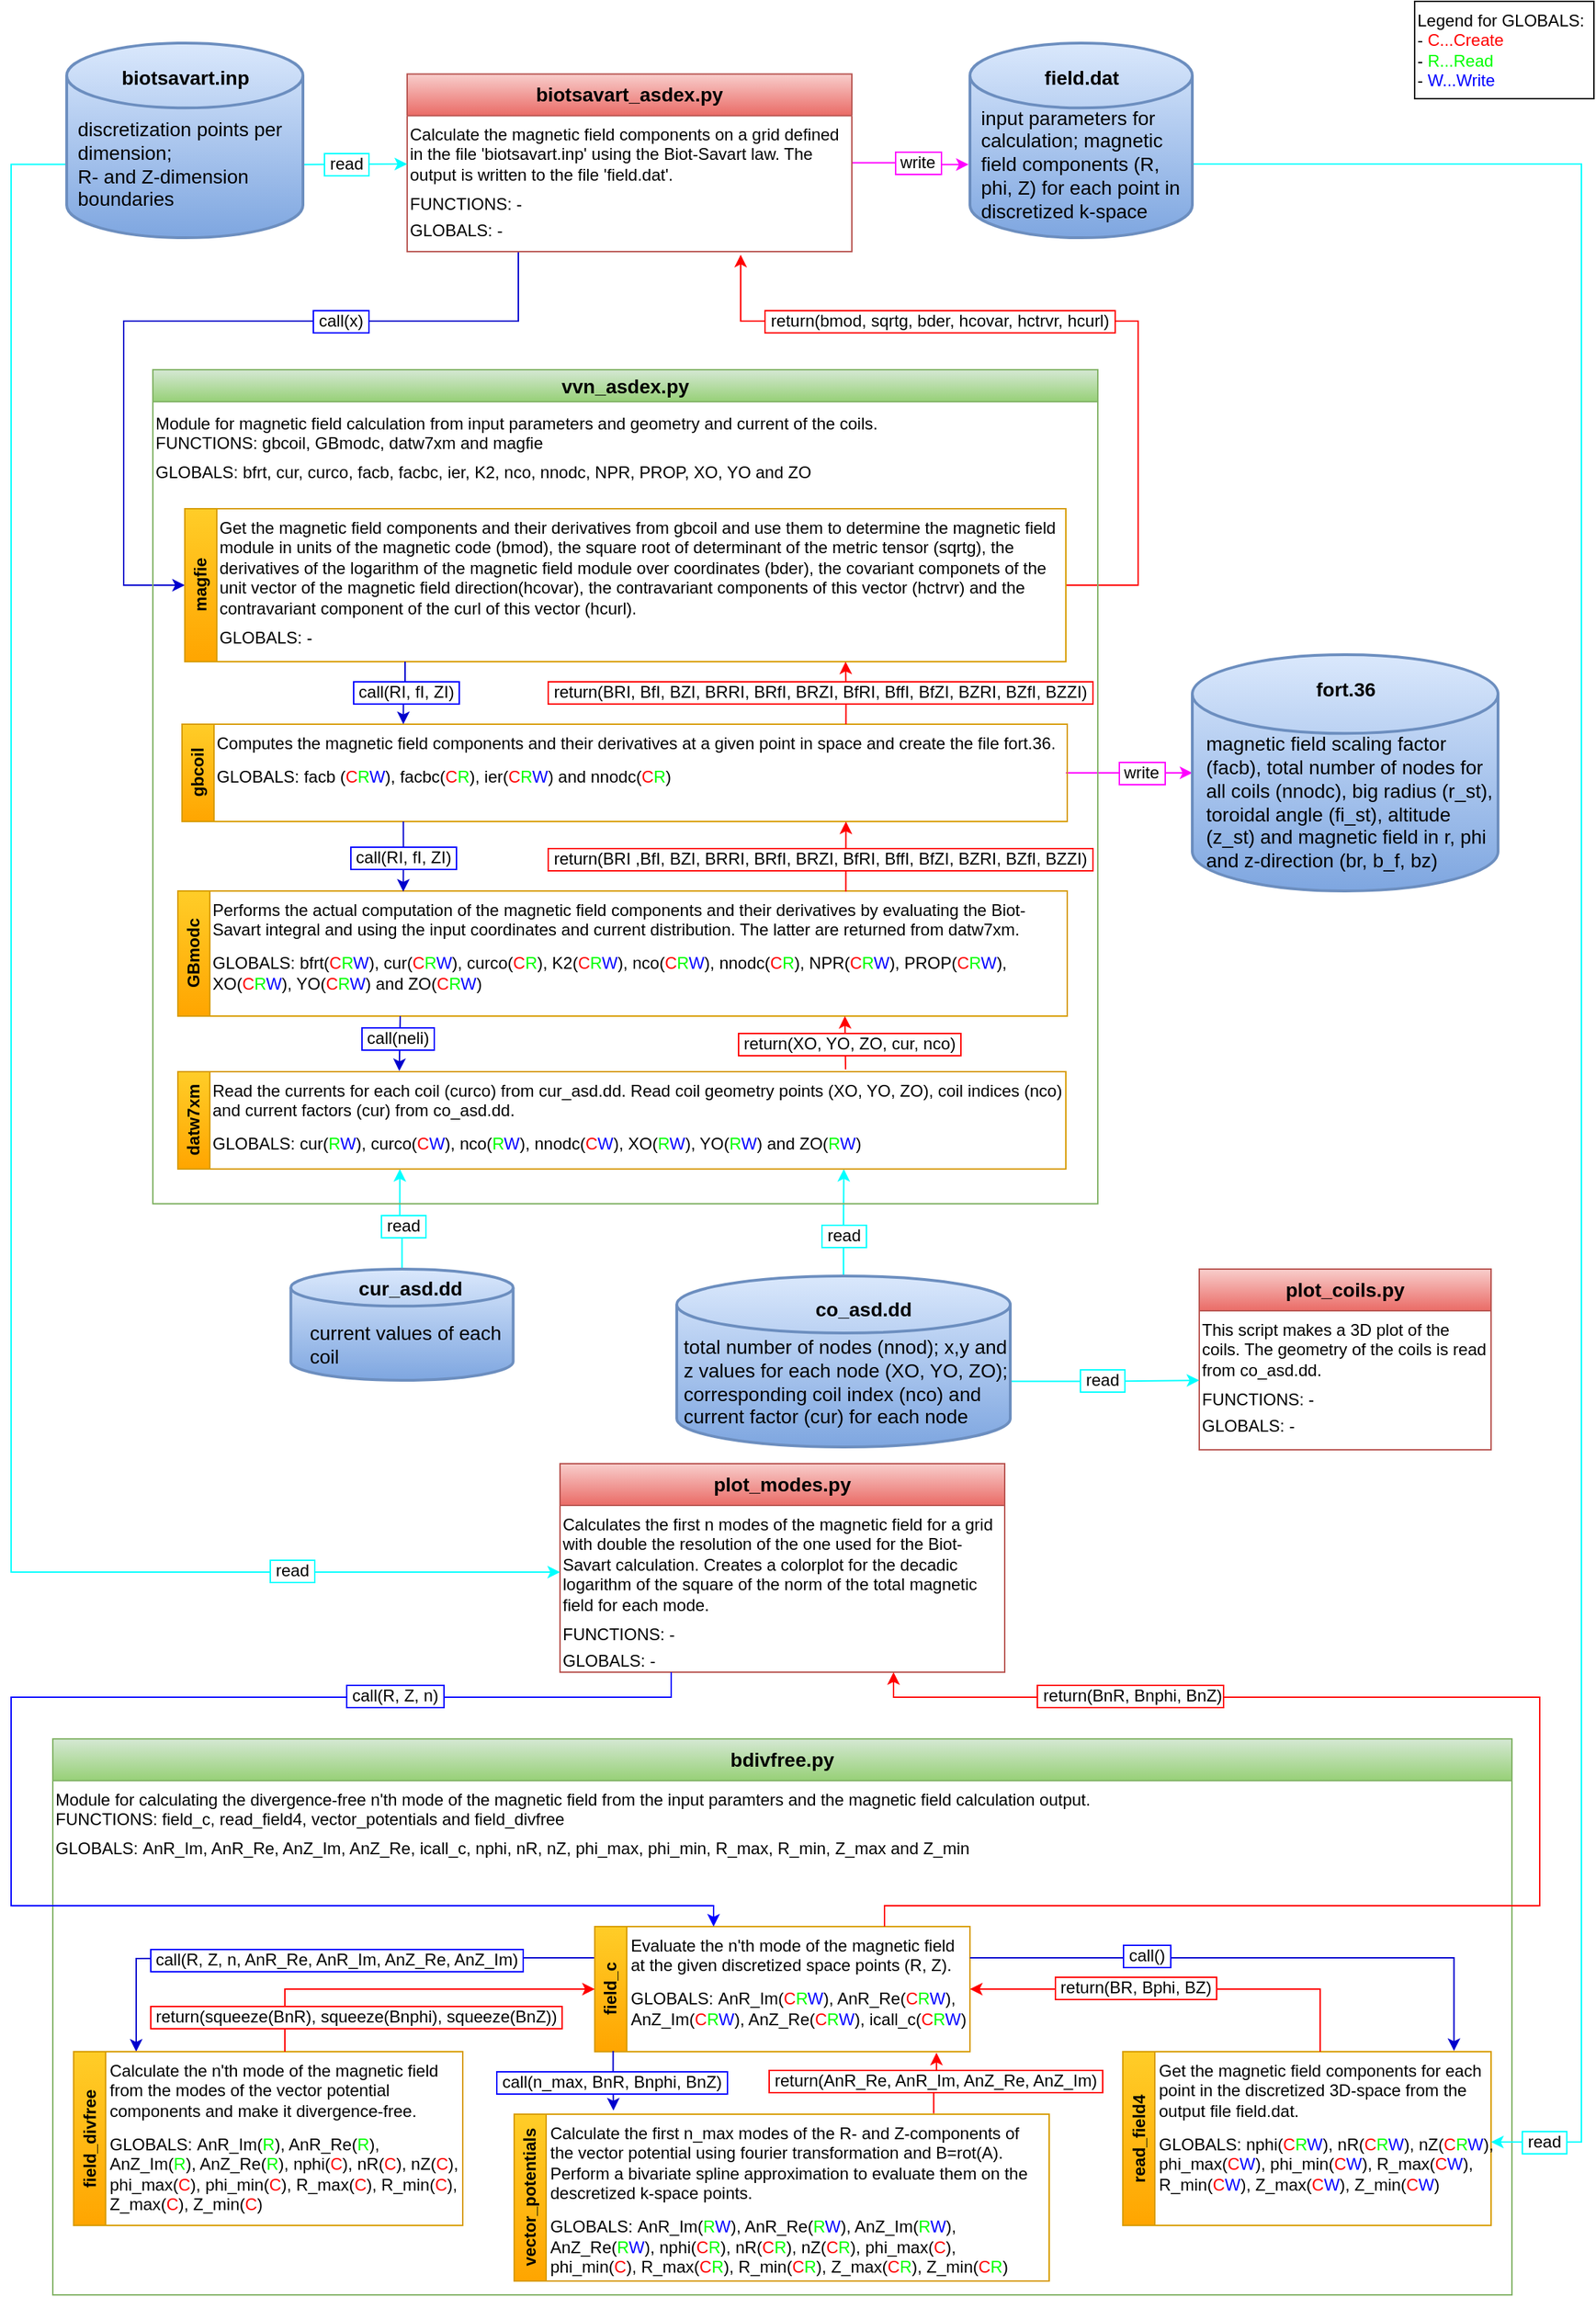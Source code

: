 <mxfile version="24.8.2">
  <diagram name="Seite-1" id="KML-y1pZwPQG-cm2UpIH">
    <mxGraphModel dx="560" dy="304" grid="1" gridSize="10" guides="1" tooltips="1" connect="1" arrows="1" fold="1" page="1" pageScale="1" pageWidth="1169" pageHeight="1654" math="0" shadow="0">
      <root>
        <mxCell id="0" />
        <mxCell id="1" parent="0" />
        <mxCell id="Q28VvBy3h67f0ebGIVPd-3" value="" style="edgeStyle=orthogonalEdgeStyle;rounded=0;orthogonalLoop=1;jettySize=auto;html=1;entryX=-0.006;entryY=0.624;entryDx=0;entryDy=0;entryPerimeter=0;strokeColor=#ff00ff;" parent="1" source="TQm6dS169vfw1QDtVwA7-24" target="TQm6dS169vfw1QDtVwA7-19" edge="1">
          <mxGeometry relative="1" as="geometry" />
        </mxCell>
        <mxCell id="Q28VvBy3h67f0ebGIVPd-5" value="&amp;nbsp;write&amp;nbsp;" style="edgeLabel;html=1;align=center;verticalAlign=middle;resizable=0;points=[];fontSize=12;labelBorderColor=#ff00ff;" parent="Q28VvBy3h67f0ebGIVPd-3" vertex="1" connectable="0">
          <mxGeometry x="-0.24" y="-2" relative="1" as="geometry">
            <mxPoint x="14" y="-2" as="offset" />
          </mxGeometry>
        </mxCell>
        <mxCell id="7N_agk7MGS3db1LfP_Yc-10" style="edgeStyle=orthogonalEdgeStyle;rounded=0;orthogonalLoop=1;jettySize=auto;html=1;exitX=0.25;exitY=1;exitDx=0;exitDy=0;entryX=0;entryY=0.5;entryDx=0;entryDy=0;fillColor=#1ba1e2;strokeColor=#0000cd;" parent="1" source="TQm6dS169vfw1QDtVwA7-24" target="7N_agk7MGS3db1LfP_Yc-7" edge="1">
          <mxGeometry relative="1" as="geometry">
            <Array as="points">
              <mxPoint x="395" y="230" />
              <mxPoint x="111" y="230" />
              <mxPoint x="111" y="420" />
            </Array>
          </mxGeometry>
        </mxCell>
        <mxCell id="7N_agk7MGS3db1LfP_Yc-12" value="&amp;nbsp;call(x)&amp;nbsp;" style="edgeLabel;html=1;align=center;verticalAlign=middle;resizable=0;points=[];fontSize=12;fontStyle=0;labelBorderColor=#0000FF;" parent="7N_agk7MGS3db1LfP_Yc-10" vertex="1" connectable="0">
          <mxGeometry x="-0.385" y="-2" relative="1" as="geometry">
            <mxPoint x="-4" y="2" as="offset" />
          </mxGeometry>
        </mxCell>
        <mxCell id="TQm6dS169vfw1QDtVwA7-24" value="&lt;font style=&quot;font-size: 14px;&quot;&gt;biotsavart_asdex.py&lt;/font&gt;" style="swimlane;whiteSpace=wrap;html=1;startSize=30;fillColor=#f8cecc;gradientColor=#ea6b66;strokeColor=#b85450;" parent="1" vertex="1">
          <mxGeometry x="315" y="52.23" width="320" height="127.77" as="geometry" />
        </mxCell>
        <mxCell id="7N_agk7MGS3db1LfP_Yc-2" value="Calculate the magnetic field components on a grid defined in the file &#39;biotsavart.inp&#39; using the Biot-Savart law. The output is written to the file &#39;field.dat&#39;.&lt;div style=&quot;line-height: 80%;&quot;&gt;&lt;br&gt;&lt;/div&gt;&lt;div style=&quot;line-height: 80%;&quot;&gt;FUNCTIONS: -&lt;br&gt;&lt;div style=&quot;line-height: 80%;&quot;&gt;&lt;br&gt;&lt;/div&gt;&lt;div&gt;GLOBALS: -&lt;/div&gt;&lt;/div&gt;" style="text;html=1;align=left;verticalAlign=top;whiteSpace=wrap;rounded=0;horizontal=1;" parent="TQm6dS169vfw1QDtVwA7-24" vertex="1">
          <mxGeometry y="30" width="320" height="100" as="geometry" />
        </mxCell>
        <mxCell id="Q28VvBy3h67f0ebGIVPd-6" value="" style="endArrow=classic;html=1;rounded=0;exitX=1.005;exitY=0.624;exitDx=0;exitDy=0;exitPerimeter=0;strokeColor=#00ffff;" parent="1" source="TQm6dS169vfw1QDtVwA7-11" edge="1">
          <mxGeometry width="50" height="50" relative="1" as="geometry">
            <mxPoint x="245" y="116.99" as="sourcePoint" />
            <mxPoint x="315" y="116.99" as="targetPoint" />
          </mxGeometry>
        </mxCell>
        <mxCell id="Q28VvBy3h67f0ebGIVPd-7" value="&amp;nbsp;read&amp;nbsp;" style="edgeLabel;html=1;align=center;verticalAlign=middle;resizable=0;points=[];fontSize=12;labelBorderColor=#00FFFF;" parent="Q28VvBy3h67f0ebGIVPd-6" vertex="1" connectable="0">
          <mxGeometry x="-0.192" y="-2" relative="1" as="geometry">
            <mxPoint y="-2" as="offset" />
          </mxGeometry>
        </mxCell>
        <mxCell id="7N_agk7MGS3db1LfP_Yc-11" style="edgeStyle=orthogonalEdgeStyle;rounded=0;orthogonalLoop=1;jettySize=auto;html=1;exitX=1;exitY=0.5;exitDx=0;exitDy=0;entryX=0.75;entryY=1;entryDx=0;entryDy=0;strokeColor=#ff0000;" parent="1" source="7N_agk7MGS3db1LfP_Yc-7" target="7N_agk7MGS3db1LfP_Yc-2" edge="1">
          <mxGeometry relative="1" as="geometry">
            <Array as="points">
              <mxPoint x="841" y="420" />
              <mxPoint x="841" y="230" />
              <mxPoint x="555" y="230" />
            </Array>
          </mxGeometry>
        </mxCell>
        <mxCell id="7N_agk7MGS3db1LfP_Yc-13" value="&amp;nbsp;return(bmod, sqrtg, bder, hcovar, hctrvr, hcurl)&amp;nbsp;" style="edgeLabel;html=1;align=center;verticalAlign=middle;resizable=0;points=[];fontSize=12;labelBorderColor=#ff0000;fontColor=#000000;" parent="7N_agk7MGS3db1LfP_Yc-11" vertex="1" connectable="0">
          <mxGeometry x="0.555" y="-3" relative="1" as="geometry">
            <mxPoint x="62" y="3" as="offset" />
          </mxGeometry>
        </mxCell>
        <mxCell id="7N_agk7MGS3db1LfP_Yc-56" style="edgeStyle=orthogonalEdgeStyle;rounded=0;orthogonalLoop=1;jettySize=auto;html=1;exitX=1;exitY=0.5;exitDx=0;exitDy=0;entryX=0;entryY=0.5;entryDx=0;entryDy=0;entryPerimeter=0;strokeColor=#FF00FF;" parent="1" source="7N_agk7MGS3db1LfP_Yc-28" target="7N_agk7MGS3db1LfP_Yc-45" edge="1">
          <mxGeometry relative="1" as="geometry">
            <mxPoint x="921" y="555" as="targetPoint" />
          </mxGeometry>
        </mxCell>
        <mxCell id="7N_agk7MGS3db1LfP_Yc-57" value="&amp;nbsp;write&amp;nbsp;" style="edgeLabel;html=1;align=center;verticalAlign=middle;resizable=0;points=[];fontSize=12;labelBorderColor=#FF00FF;" parent="7N_agk7MGS3db1LfP_Yc-56" vertex="1" connectable="0">
          <mxGeometry x="0.19" relative="1" as="geometry">
            <mxPoint as="offset" />
          </mxGeometry>
        </mxCell>
        <mxCell id="7N_agk7MGS3db1LfP_Yc-61" style="edgeStyle=orthogonalEdgeStyle;rounded=0;orthogonalLoop=1;jettySize=auto;html=1;exitX=0.5;exitY=0;exitDx=0;exitDy=0;exitPerimeter=0;entryX=0.25;entryY=1;entryDx=0;entryDy=0;strokeColor=#00ffff;" parent="1" source="7N_agk7MGS3db1LfP_Yc-53" target="7N_agk7MGS3db1LfP_Yc-32" edge="1">
          <mxGeometry relative="1" as="geometry" />
        </mxCell>
        <mxCell id="7N_agk7MGS3db1LfP_Yc-62" value="&amp;nbsp;read&amp;nbsp;" style="edgeLabel;html=1;align=center;verticalAlign=middle;resizable=0;points=[];fontSize=12;labelBorderColor=#00FFFF;" parent="7N_agk7MGS3db1LfP_Yc-61" vertex="1" connectable="0">
          <mxGeometry x="-0.388" y="-3" relative="1" as="geometry">
            <mxPoint x="-3" y="-9" as="offset" />
          </mxGeometry>
        </mxCell>
        <mxCell id="7N_agk7MGS3db1LfP_Yc-63" style="edgeStyle=orthogonalEdgeStyle;rounded=0;orthogonalLoop=1;jettySize=auto;html=1;exitX=0.5;exitY=0;exitDx=0;exitDy=0;exitPerimeter=0;entryX=0.75;entryY=1;entryDx=0;entryDy=0;strokeColor=#00FFFF;" parent="1" source="7N_agk7MGS3db1LfP_Yc-49" target="7N_agk7MGS3db1LfP_Yc-32" edge="1">
          <mxGeometry relative="1" as="geometry" />
        </mxCell>
        <mxCell id="7N_agk7MGS3db1LfP_Yc-64" value="&amp;nbsp;read&amp;nbsp;" style="edgeLabel;html=1;align=center;verticalAlign=middle;resizable=0;points=[];fontSize=12;labelBorderColor=#00FFFF;" parent="7N_agk7MGS3db1LfP_Yc-63" vertex="1" connectable="0">
          <mxGeometry x="-0.246" relative="1" as="geometry">
            <mxPoint as="offset" />
          </mxGeometry>
        </mxCell>
        <mxCell id="7N_agk7MGS3db1LfP_Yc-65" value="&lt;font style=&quot;font-size: 14px;&quot;&gt;plot_modes.py&lt;/font&gt;" style="swimlane;whiteSpace=wrap;html=1;startSize=30;fillColor=#f8cecc;gradientColor=#ea6b66;strokeColor=#b85450;" parent="1" vertex="1">
          <mxGeometry x="425" y="1052" width="320" height="150" as="geometry" />
        </mxCell>
        <mxCell id="7N_agk7MGS3db1LfP_Yc-66" value="Calculates the first n modes of the magnetic field for a grid with double the resolution of the one used for the Biot-Savart calculation. Creates a colorplot for the decadic logarithm of the square of the norm of the total magnetic field for each mode.&lt;div style=&quot;line-height: 80%;&quot;&gt;&lt;br&gt;&lt;/div&gt;&lt;div style=&quot;line-height: 80%;&quot;&gt;FUNCTIONS: -&lt;br&gt;&lt;div style=&quot;line-height: 80%;&quot;&gt;&lt;br&gt;&lt;/div&gt;&lt;div&gt;GLOBALS: -&lt;/div&gt;&lt;/div&gt;" style="text;html=1;align=left;verticalAlign=top;whiteSpace=wrap;rounded=0;horizontal=1;" parent="7N_agk7MGS3db1LfP_Yc-65" vertex="1">
          <mxGeometry y="30" width="320" height="120" as="geometry" />
        </mxCell>
        <mxCell id="7N_agk7MGS3db1LfP_Yc-67" value="&lt;font style=&quot;font-size: 14px;&quot;&gt;bdivfree.py&lt;/font&gt;" style="swimlane;whiteSpace=wrap;html=1;startSize=30;fillColor=#d5e8d4;gradientColor=#97d077;strokeColor=#82b366;" parent="1" vertex="1">
          <mxGeometry x="60" y="1250" width="1050" height="400" as="geometry" />
        </mxCell>
        <mxCell id="7N_agk7MGS3db1LfP_Yc-68" value="&lt;div&gt;Module for calculating the divergence-free n&#39;th mode of the magnetic field from the input paramters and the magnetic field calculation output.&amp;nbsp;&lt;/div&gt;&lt;div&gt;FUNCTIONS: field_c, read_field4, vector_potentials and field_divfree&lt;/div&gt;&lt;div style=&quot;line-height: 80%;&quot;&gt;&lt;br&gt;&lt;div style=&quot;line-height: 80%;&quot;&gt;GLOBALS:&amp;nbsp;&lt;span style=&quot;background-color: initial;&quot;&gt;AnR_Im, AnR_Re, AnZ_Im, AnZ_Re,&amp;nbsp;&lt;/span&gt;&lt;span style=&quot;background-color: initial;&quot;&gt;icall_c,&lt;/span&gt;&lt;span style=&quot;background-color: initial;&quot;&gt;&amp;nbsp;nphi,&lt;/span&gt;&lt;span style=&quot;background-color: initial;&quot;&gt;&amp;nbsp;&lt;/span&gt;&lt;span style=&quot;background-color: initial;&quot;&gt;nR,&lt;/span&gt;&lt;span style=&quot;background-color: initial;&quot;&gt;&amp;nbsp;nZ&lt;/span&gt;&lt;span style=&quot;background-color: initial;&quot;&gt;, phi_max, phi_min&lt;/span&gt;&lt;span style=&quot;background-color: initial;&quot;&gt;, R_max, R_min, Z_max and Z_min&lt;/span&gt;&lt;/div&gt;&lt;/div&gt;" style="text;html=1;align=left;verticalAlign=top;whiteSpace=wrap;rounded=0;horizontal=1;" parent="7N_agk7MGS3db1LfP_Yc-67" vertex="1">
          <mxGeometry y="30" width="1050" height="360" as="geometry" />
        </mxCell>
        <mxCell id="7N_agk7MGS3db1LfP_Yc-129" style="edgeStyle=orthogonalEdgeStyle;rounded=0;orthogonalLoop=1;jettySize=auto;html=1;exitX=0;exitY=0.25;exitDx=0;exitDy=0;strokeColor=#0000cd;" parent="7N_agk7MGS3db1LfP_Yc-67" source="7N_agk7MGS3db1LfP_Yc-79" edge="1">
          <mxGeometry relative="1" as="geometry">
            <mxPoint x="60" y="225" as="targetPoint" />
            <Array as="points">
              <mxPoint x="213" y="158" />
              <mxPoint x="60" y="158" />
            </Array>
          </mxGeometry>
        </mxCell>
        <mxCell id="7N_agk7MGS3db1LfP_Yc-131" value="&lt;font style=&quot;font-size: 12px;&quot;&gt;&amp;nbsp;call(R, Z, n, AnR_Re, AnR_Im, AnZ_Re, AnZ_Im)&amp;nbsp;&lt;/font&gt;" style="edgeLabel;html=1;align=center;verticalAlign=middle;resizable=0;points=[];labelBorderColor=#0000ff;" parent="7N_agk7MGS3db1LfP_Yc-129" vertex="1" connectable="0">
          <mxGeometry x="0.129" y="1" relative="1" as="geometry">
            <mxPoint x="38" as="offset" />
          </mxGeometry>
        </mxCell>
        <mxCell id="7N_agk7MGS3db1LfP_Yc-79" value="field_c" style="swimlane;horizontal=0;whiteSpace=wrap;html=1;fillColor=#ffcd28;gradientColor=#ffa500;strokeColor=#d79b00;" parent="7N_agk7MGS3db1LfP_Yc-67" vertex="1">
          <mxGeometry x="390" y="135" width="270" height="90" as="geometry">
            <mxRectangle x="23" y="140" width="40" height="70" as="alternateBounds" />
          </mxGeometry>
        </mxCell>
        <mxCell id="7N_agk7MGS3db1LfP_Yc-80" value="Evaluate the n&#39;th mode of the magnetic field at the given discretized space points (R, Z).&lt;div style=&quot;line-height: 80%;&quot;&gt;&lt;br&gt;&lt;div style=&quot;line-height: 120%;&quot;&gt;GLOBALS:&amp;nbsp;&lt;span style=&quot;background-color: initial;&quot;&gt;AnR_Im(&lt;font color=&quot;#ff0000&quot;&gt;C&lt;/font&gt;&lt;font color=&quot;#00ff00&quot;&gt;R&lt;/font&gt;&lt;font color=&quot;#0000ff&quot;&gt;W&lt;/font&gt;), AnR_Re&lt;/span&gt;&lt;span style=&quot;background-color: initial;&quot;&gt;(&lt;font color=&quot;#ff0000&quot;&gt;C&lt;/font&gt;&lt;font color=&quot;#00ff00&quot;&gt;R&lt;/font&gt;&lt;font color=&quot;#0000ff&quot;&gt;W&lt;/font&gt;)&lt;/span&gt;&lt;span style=&quot;background-color: initial;&quot;&gt;, AnZ_Im&lt;/span&gt;&lt;span style=&quot;background-color: initial;&quot;&gt;(&lt;font color=&quot;#ff0000&quot;&gt;C&lt;/font&gt;&lt;font color=&quot;#00ff00&quot;&gt;R&lt;/font&gt;&lt;font color=&quot;#0000ff&quot;&gt;W&lt;/font&gt;)&lt;/span&gt;&lt;span style=&quot;background-color: initial;&quot;&gt;, AnZ_Re&lt;/span&gt;&lt;span style=&quot;background-color: initial;&quot;&gt;(&lt;font color=&quot;#ff0000&quot;&gt;C&lt;/font&gt;&lt;font color=&quot;#00ff00&quot;&gt;R&lt;/font&gt;&lt;font color=&quot;#0000ff&quot;&gt;W&lt;/font&gt;)&lt;/span&gt;&lt;span style=&quot;background-color: initial;&quot;&gt;,&amp;nbsp;&lt;/span&gt;&lt;span style=&quot;background-color: initial;&quot;&gt;icall_c&lt;/span&gt;&lt;span style=&quot;background-color: initial;&quot;&gt;(&lt;font color=&quot;#ff0000&quot;&gt;C&lt;/font&gt;&lt;font color=&quot;#00ff00&quot;&gt;R&lt;/font&gt;&lt;font color=&quot;#0000ff&quot;&gt;W&lt;/font&gt;)&lt;/span&gt;&lt;/div&gt;&lt;/div&gt;" style="text;html=1;align=left;verticalAlign=top;whiteSpace=wrap;rounded=0;" parent="7N_agk7MGS3db1LfP_Yc-79" vertex="1">
          <mxGeometry x="24" width="246" height="90" as="geometry" />
        </mxCell>
        <mxCell id="7N_agk7MGS3db1LfP_Yc-93" value="vector_potentials" style="swimlane;horizontal=0;whiteSpace=wrap;html=1;container=0;fillColor=#ffcd28;strokeColor=#d79b00;gradientColor=#ffa500;" parent="7N_agk7MGS3db1LfP_Yc-67" vertex="1">
          <mxGeometry x="332" y="270" width="385" height="120" as="geometry">
            <mxRectangle x="23" y="140" width="40" height="70" as="alternateBounds" />
          </mxGeometry>
        </mxCell>
        <mxCell id="7N_agk7MGS3db1LfP_Yc-97" value="read_field4" style="swimlane;horizontal=0;whiteSpace=wrap;html=1;container=0;fillColor=#ffcd28;strokeColor=#d79b00;gradientColor=#ffa500;" parent="7N_agk7MGS3db1LfP_Yc-67" vertex="1">
          <mxGeometry x="770" y="225" width="265" height="125" as="geometry">
            <mxRectangle x="23" y="140" width="40" height="70" as="alternateBounds" />
          </mxGeometry>
        </mxCell>
        <mxCell id="7N_agk7MGS3db1LfP_Yc-107" value="field_divfree" style="swimlane;horizontal=0;whiteSpace=wrap;html=1;container=0;fillColor=#ffcd28;strokeColor=#d79b00;gradientColor=#ffa500;" parent="7N_agk7MGS3db1LfP_Yc-67" vertex="1">
          <mxGeometry x="15" y="225" width="280" height="125" as="geometry">
            <mxRectangle x="23" y="140" width="40" height="70" as="alternateBounds" />
          </mxGeometry>
        </mxCell>
        <mxCell id="7N_agk7MGS3db1LfP_Yc-130" style="edgeStyle=orthogonalEdgeStyle;rounded=0;orthogonalLoop=1;jettySize=auto;html=1;exitX=0.5;exitY=0;exitDx=0;exitDy=0;entryX=0;entryY=0.5;entryDx=0;entryDy=0;strokeColor=#ff0000;" parent="7N_agk7MGS3db1LfP_Yc-67" source="7N_agk7MGS3db1LfP_Yc-108" target="7N_agk7MGS3db1LfP_Yc-79" edge="1">
          <mxGeometry relative="1" as="geometry" />
        </mxCell>
        <mxCell id="7N_agk7MGS3db1LfP_Yc-132" value="&lt;font style=&quot;font-size: 12px;&quot;&gt;&amp;nbsp;return(squeeze(BnR), squeeze(Bnphi), squeeze(BnZ))&amp;nbsp;&lt;/font&gt;" style="edgeLabel;html=1;align=center;verticalAlign=middle;resizable=0;points=[];labelBorderColor=#ff0000;" parent="7N_agk7MGS3db1LfP_Yc-130" vertex="1" connectable="0">
          <mxGeometry x="0.061" y="3" relative="1" as="geometry">
            <mxPoint x="-46" y="23" as="offset" />
          </mxGeometry>
        </mxCell>
        <mxCell id="7N_agk7MGS3db1LfP_Yc-135" style="edgeStyle=orthogonalEdgeStyle;rounded=0;orthogonalLoop=1;jettySize=auto;html=1;exitX=0.785;exitY=-0.006;exitDx=0;exitDy=0;entryX=0.902;entryY=1.008;entryDx=0;entryDy=0;entryPerimeter=0;exitPerimeter=0;strokeColor=#ff0000;" parent="7N_agk7MGS3db1LfP_Yc-67" source="7N_agk7MGS3db1LfP_Yc-94" target="7N_agk7MGS3db1LfP_Yc-80" edge="1">
          <mxGeometry relative="1" as="geometry" />
        </mxCell>
        <mxCell id="7N_agk7MGS3db1LfP_Yc-136" value="&lt;font style=&quot;font-size: 12px;&quot;&gt;&amp;nbsp;return(AnR_Re, AnR_Im, AnZ_Re, AnZ_Im)&amp;nbsp;&lt;/font&gt;" style="edgeLabel;html=1;align=center;verticalAlign=middle;resizable=0;points=[];labelBorderColor=#ff0000;" parent="7N_agk7MGS3db1LfP_Yc-135" vertex="1" connectable="0">
          <mxGeometry x="-0.179" y="-1" relative="1" as="geometry">
            <mxPoint y="-5" as="offset" />
          </mxGeometry>
        </mxCell>
        <mxCell id="7N_agk7MGS3db1LfP_Yc-139" style="edgeStyle=orthogonalEdgeStyle;rounded=0;orthogonalLoop=1;jettySize=auto;html=1;exitX=0.049;exitY=0.995;exitDx=0;exitDy=0;entryX=0.134;entryY=-0.024;entryDx=0;entryDy=0;entryPerimeter=0;exitPerimeter=0;strokeColor=#0000cd;" parent="7N_agk7MGS3db1LfP_Yc-67" source="7N_agk7MGS3db1LfP_Yc-79" target="7N_agk7MGS3db1LfP_Yc-94" edge="1">
          <mxGeometry relative="1" as="geometry" />
        </mxCell>
        <mxCell id="7N_agk7MGS3db1LfP_Yc-140" value="&lt;span style=&quot;font-size: 12px;&quot;&gt;&amp;nbsp;call(n_max, BnR, Bnphi, BnZ)&amp;nbsp;&lt;/span&gt;" style="edgeLabel;html=1;align=center;verticalAlign=middle;resizable=0;points=[];labelBorderColor=#0000ff;" parent="7N_agk7MGS3db1LfP_Yc-139" vertex="1" connectable="0">
          <mxGeometry x="-0.03" y="-1" relative="1" as="geometry">
            <mxPoint y="1" as="offset" />
          </mxGeometry>
        </mxCell>
        <mxCell id="7N_agk7MGS3db1LfP_Yc-141" style="edgeStyle=orthogonalEdgeStyle;rounded=0;orthogonalLoop=1;jettySize=auto;html=1;exitX=1;exitY=0.25;exitDx=0;exitDy=0;entryX=0.908;entryY=-0.005;entryDx=0;entryDy=0;entryPerimeter=0;strokeColor=#0000cd;" parent="7N_agk7MGS3db1LfP_Yc-67" source="7N_agk7MGS3db1LfP_Yc-80" target="7N_agk7MGS3db1LfP_Yc-98" edge="1">
          <mxGeometry relative="1" as="geometry" />
        </mxCell>
        <mxCell id="7N_agk7MGS3db1LfP_Yc-144" value="&lt;font style=&quot;font-size: 12px;&quot;&gt;&amp;nbsp;call()&amp;nbsp;&lt;/font&gt;" style="edgeLabel;html=1;align=center;verticalAlign=middle;resizable=0;points=[];fontSize=12;labelBorderColor=#0000ff;" parent="7N_agk7MGS3db1LfP_Yc-141" vertex="1" connectable="0">
          <mxGeometry x="-0.389" y="2" relative="1" as="geometry">
            <mxPoint as="offset" />
          </mxGeometry>
        </mxCell>
        <mxCell id="7N_agk7MGS3db1LfP_Yc-142" style="edgeStyle=orthogonalEdgeStyle;rounded=0;orthogonalLoop=1;jettySize=auto;html=1;exitX=0.5;exitY=0;exitDx=0;exitDy=0;entryX=1;entryY=0.5;entryDx=0;entryDy=0;strokeColor=#ff0000;" parent="7N_agk7MGS3db1LfP_Yc-67" source="7N_agk7MGS3db1LfP_Yc-98" target="7N_agk7MGS3db1LfP_Yc-80" edge="1">
          <mxGeometry relative="1" as="geometry" />
        </mxCell>
        <mxCell id="7N_agk7MGS3db1LfP_Yc-145" value="&lt;font style=&quot;font-size: 12px;&quot;&gt;&amp;nbsp;return(BR, Bphi, BZ)&amp;nbsp;&lt;/font&gt;" style="edgeLabel;html=1;align=center;verticalAlign=middle;resizable=0;points=[];labelBorderColor=#ff0000;" parent="7N_agk7MGS3db1LfP_Yc-142" vertex="1" connectable="0">
          <mxGeometry x="0.202" y="-1" relative="1" as="geometry">
            <mxPoint as="offset" />
          </mxGeometry>
        </mxCell>
        <mxCell id="7N_agk7MGS3db1LfP_Yc-108" value="Calculate the n&#39;th mode of the magnetic field from the modes of the vector potential components and make it divergence-free.&lt;div style=&quot;line-height: 80%;&quot;&gt;&lt;br&gt;&lt;div style=&quot;line-height: 120%;&quot;&gt;GLOBALS:&amp;nbsp;&lt;span style=&quot;background-color: initial;&quot;&gt;AnR_Im(&lt;font color=&quot;#00ff00&quot;&gt;R&lt;/font&gt;), AnR_Re&lt;/span&gt;&lt;span style=&quot;background-color: initial;&quot;&gt;(&lt;/span&gt;&lt;span style=&quot;color: rgb(0, 255, 0);&quot;&gt;R&lt;/span&gt;&lt;span style=&quot;background-color: initial;&quot;&gt;)&lt;/span&gt;&lt;span style=&quot;background-color: initial;&quot;&gt;, AnZ_Im&lt;/span&gt;&lt;span style=&quot;background-color: initial;&quot;&gt;(&lt;/span&gt;&lt;span style=&quot;color: rgb(0, 255, 0);&quot;&gt;R&lt;/span&gt;&lt;span style=&quot;background-color: initial;&quot;&gt;)&lt;/span&gt;&lt;span style=&quot;background-color: initial;&quot;&gt;, AnZ_Re&lt;/span&gt;&lt;span style=&quot;background-color: initial;&quot;&gt;(&lt;/span&gt;&lt;span style=&quot;color: rgb(0, 255, 0);&quot;&gt;R&lt;/span&gt;&lt;span style=&quot;background-color: initial;&quot;&gt;)&lt;/span&gt;&lt;span style=&quot;background-color: initial;&quot;&gt;,&amp;nbsp;&lt;/span&gt;&lt;span style=&quot;background-color: initial;&quot;&gt;nphi(&lt;font color=&quot;#ff0000&quot;&gt;C&lt;/font&gt;),&lt;/span&gt;&lt;span style=&quot;background-color: initial;&quot;&gt;&amp;nbsp;&lt;/span&gt;&lt;span style=&quot;background-color: initial;&quot;&gt;nR&lt;/span&gt;&lt;span style=&quot;background-color: initial;&quot;&gt;(&lt;font color=&quot;#ff0000&quot;&gt;C&lt;/font&gt;)&lt;/span&gt;&lt;span style=&quot;background-color: initial;&quot;&gt;,&lt;/span&gt;&lt;span style=&quot;background-color: initial;&quot;&gt;&amp;nbsp;nZ&lt;/span&gt;&lt;span style=&quot;background-color: initial;&quot;&gt;(&lt;font color=&quot;#ff0000&quot;&gt;C&lt;/font&gt;)&lt;/span&gt;&lt;span style=&quot;background-color: initial;&quot;&gt;, phi_max&lt;/span&gt;&lt;span style=&quot;background-color: initial;&quot;&gt;(&lt;font color=&quot;#ff0000&quot;&gt;C&lt;/font&gt;)&lt;/span&gt;&lt;span style=&quot;background-color: initial;&quot;&gt;, phi_min&lt;/span&gt;&lt;span style=&quot;background-color: initial;&quot;&gt;(&lt;font color=&quot;#ff0000&quot;&gt;C&lt;/font&gt;)&lt;/span&gt;&lt;span style=&quot;background-color: initial;&quot;&gt;, R_max&lt;/span&gt;&lt;span style=&quot;background-color: initial;&quot;&gt;(&lt;font color=&quot;#ff0000&quot;&gt;C&lt;/font&gt;)&lt;/span&gt;&lt;span style=&quot;background-color: initial;&quot;&gt;, R_min&lt;/span&gt;&lt;span style=&quot;background-color: initial;&quot;&gt;(&lt;font color=&quot;#ff0000&quot;&gt;C&lt;/font&gt;)&lt;/span&gt;&lt;span style=&quot;background-color: initial;&quot;&gt;, Z_max&lt;/span&gt;&lt;span style=&quot;background-color: initial;&quot;&gt;(&lt;font color=&quot;#ff0000&quot;&gt;C&lt;/font&gt;)&lt;/span&gt;&lt;span style=&quot;background-color: initial;&quot;&gt;, Z_min&lt;/span&gt;&lt;span style=&quot;background-color: initial;&quot;&gt;(&lt;font color=&quot;#ff0000&quot;&gt;C&lt;/font&gt;)&lt;/span&gt;&lt;/div&gt;&lt;/div&gt;" style="text;html=1;align=left;verticalAlign=top;whiteSpace=wrap;rounded=0;" parent="7N_agk7MGS3db1LfP_Yc-67" vertex="1">
          <mxGeometry x="39" y="225" width="256" height="110" as="geometry" />
        </mxCell>
        <mxCell id="7N_agk7MGS3db1LfP_Yc-94" value="Calculate the first n_max modes of the R- and Z-components of the vector potential&lt;span style=&quot;background-color: initial;&quot;&gt;&amp;nbsp;using fourier transformation and B=rot(A). Perform&amp;nbsp;&lt;/span&gt;&lt;span style=&quot;background-color: initial;&quot;&gt;a bivariate spline approximation to evaluate them on the descretized k-space points.&lt;/span&gt;&lt;div&gt;&lt;div&gt;&lt;div style=&quot;line-height: 80%;&quot;&gt;&lt;br&gt;&lt;div style=&quot;line-height: 120%;&quot;&gt;GLOBALS:&amp;nbsp;&lt;span style=&quot;background-color: initial;&quot;&gt;AnR_Im(&lt;font color=&quot;#00ff00&quot;&gt;R&lt;/font&gt;&lt;font color=&quot;#0000ff&quot;&gt;W&lt;/font&gt;), AnR_Re&lt;/span&gt;&lt;span style=&quot;background-color: initial;&quot;&gt;(&lt;/span&gt;&lt;font color=&quot;#00ff00&quot;&gt;R&lt;/font&gt;&lt;font color=&quot;#0000ff&quot;&gt;W&lt;/font&gt;&lt;span style=&quot;background-color: initial;&quot;&gt;)&lt;/span&gt;&lt;span style=&quot;background-color: initial;&quot;&gt;, AnZ_Im&lt;/span&gt;&lt;span style=&quot;background-color: initial;&quot;&gt;(&lt;/span&gt;&lt;font color=&quot;#00ff00&quot;&gt;R&lt;/font&gt;&lt;font color=&quot;#0000ff&quot;&gt;W&lt;/font&gt;&lt;span style=&quot;background-color: initial;&quot;&gt;)&lt;/span&gt;&lt;span style=&quot;background-color: initial;&quot;&gt;, AnZ_Re&lt;/span&gt;&lt;span style=&quot;background-color: initial;&quot;&gt;(&lt;/span&gt;&lt;font color=&quot;#00ff00&quot;&gt;R&lt;/font&gt;&lt;font color=&quot;#0000ff&quot;&gt;W&lt;/font&gt;&lt;span style=&quot;background-color: initial;&quot;&gt;)&lt;/span&gt;&lt;span style=&quot;background-color: initial;&quot;&gt;,&amp;nbsp;&lt;/span&gt;&lt;span style=&quot;background-color: initial;&quot;&gt;nphi(&lt;font color=&quot;#ff0000&quot;&gt;C&lt;/font&gt;&lt;/span&gt;&lt;font color=&quot;#00ff00&quot;&gt;R&lt;/font&gt;&lt;span style=&quot;background-color: initial;&quot;&gt;),&lt;/span&gt;&lt;span style=&quot;background-color: initial;&quot;&gt;&amp;nbsp;&lt;/span&gt;&lt;span style=&quot;background-color: initial;&quot;&gt;nR&lt;/span&gt;&lt;span style=&quot;background-color: initial;&quot;&gt;(&lt;font color=&quot;#ff0000&quot;&gt;C&lt;/font&gt;&lt;/span&gt;&lt;font color=&quot;#00ff00&quot;&gt;R&lt;/font&gt;&lt;span style=&quot;background-color: initial;&quot;&gt;)&lt;/span&gt;&lt;span style=&quot;background-color: initial;&quot;&gt;,&lt;/span&gt;&lt;span style=&quot;background-color: initial;&quot;&gt;&amp;nbsp;nZ&lt;/span&gt;&lt;span style=&quot;background-color: initial;&quot;&gt;(&lt;/span&gt;&lt;span style=&quot;color: rgb(255, 0, 0);&quot;&gt;C&lt;/span&gt;&lt;font color=&quot;#00ff00&quot;&gt;R&lt;/font&gt;&lt;span style=&quot;background-color: initial;&quot;&gt;)&lt;/span&gt;&lt;span style=&quot;background-color: initial;&quot;&gt;, phi_max&lt;/span&gt;&lt;span style=&quot;background-color: initial;&quot;&gt;(&lt;font color=&quot;#ff0000&quot;&gt;C&lt;/font&gt;)&lt;/span&gt;&lt;span style=&quot;background-color: initial;&quot;&gt;, phi_min&lt;/span&gt;&lt;span style=&quot;background-color: initial;&quot;&gt;(&lt;font color=&quot;#ff0000&quot;&gt;C&lt;/font&gt;)&lt;/span&gt;&lt;span style=&quot;background-color: initial;&quot;&gt;, R_max&lt;/span&gt;&lt;span style=&quot;background-color: initial;&quot;&gt;(&lt;font color=&quot;#ff0000&quot;&gt;C&lt;/font&gt;&lt;font color=&quot;#00ff00&quot;&gt;R&lt;/font&gt;)&lt;/span&gt;&lt;span style=&quot;background-color: initial;&quot;&gt;, R_min&lt;/span&gt;&lt;span style=&quot;background-color: initial;&quot;&gt;(&lt;/span&gt;&lt;font color=&quot;#ff0000&quot;&gt;C&lt;/font&gt;&lt;font color=&quot;#00ff00&quot;&gt;R&lt;/font&gt;&lt;span style=&quot;background-color: initial;&quot;&gt;)&lt;/span&gt;&lt;span style=&quot;background-color: initial;&quot;&gt;, Z_max&lt;/span&gt;&lt;span style=&quot;background-color: initial;&quot;&gt;(&lt;/span&gt;&lt;font color=&quot;#ff0000&quot;&gt;C&lt;/font&gt;&lt;font color=&quot;#00ff00&quot;&gt;R&lt;/font&gt;&lt;span style=&quot;background-color: initial;&quot;&gt;)&lt;/span&gt;&lt;span style=&quot;background-color: initial;&quot;&gt;, Z_min&lt;/span&gt;&lt;span style=&quot;background-color: initial;&quot;&gt;(&lt;/span&gt;&lt;font color=&quot;#ff0000&quot;&gt;C&lt;/font&gt;&lt;font color=&quot;#00ff00&quot;&gt;R&lt;/font&gt;&lt;span style=&quot;background-color: initial;&quot;&gt;)&lt;/span&gt;&lt;/div&gt;&lt;/div&gt;&lt;/div&gt;&lt;/div&gt;" style="text;html=1;align=left;verticalAlign=top;whiteSpace=wrap;rounded=0;" parent="7N_agk7MGS3db1LfP_Yc-67" vertex="1">
          <mxGeometry x="356" y="270" width="354" height="110" as="geometry" />
        </mxCell>
        <mxCell id="7N_agk7MGS3db1LfP_Yc-98" value="Get the magnetic field components for each point in the discretized 3D-space from the output file field.dat.&lt;div style=&quot;line-height: 80%;&quot;&gt;&lt;br&gt;&lt;div style=&quot;line-height: 120%;&quot;&gt;GLOBALS:&amp;nbsp;&lt;span style=&quot;background-color: initial;&quot;&gt;nphi(&lt;/span&gt;&lt;font color=&quot;#ff0000&quot;&gt;C&lt;/font&gt;&lt;font color=&quot;#00ff00&quot;&gt;R&lt;/font&gt;&lt;span style=&quot;background-color: initial;&quot;&gt;&lt;font color=&quot;#0000ff&quot;&gt;W&lt;/font&gt;),&lt;/span&gt;&lt;span style=&quot;background-color: initial;&quot;&gt;&amp;nbsp;&lt;/span&gt;&lt;span style=&quot;background-color: initial;&quot;&gt;nR&lt;/span&gt;&lt;span style=&quot;background-color: initial;&quot;&gt;(&lt;/span&gt;&lt;font color=&quot;#ff0000&quot;&gt;C&lt;/font&gt;&lt;font color=&quot;#00ff00&quot;&gt;R&lt;/font&gt;&lt;span style=&quot;color: rgb(0, 0, 255);&quot;&gt;W&lt;/span&gt;&lt;span style=&quot;background-color: initial;&quot;&gt;)&lt;/span&gt;&lt;span style=&quot;background-color: initial;&quot;&gt;,&lt;/span&gt;&lt;span style=&quot;background-color: initial;&quot;&gt;&amp;nbsp;nZ&lt;/span&gt;&lt;span style=&quot;background-color: initial;&quot;&gt;(&lt;/span&gt;&lt;font color=&quot;#ff0000&quot;&gt;C&lt;/font&gt;&lt;font color=&quot;#00ff00&quot;&gt;R&lt;/font&gt;&lt;span style=&quot;color: rgb(0, 0, 255);&quot;&gt;W&lt;/span&gt;&lt;span style=&quot;background-color: initial;&quot;&gt;)&lt;/span&gt;&lt;span style=&quot;background-color: initial;&quot;&gt;, phi_max&lt;/span&gt;&lt;span style=&quot;background-color: initial;&quot;&gt;(&lt;font color=&quot;#ff0000&quot;&gt;C&lt;/font&gt;&lt;/span&gt;&lt;span style=&quot;color: rgb(0, 0, 255);&quot;&gt;W&lt;/span&gt;&lt;span style=&quot;background-color: initial;&quot;&gt;)&lt;/span&gt;&lt;span style=&quot;background-color: initial;&quot;&gt;, phi_min&lt;/span&gt;&lt;span style=&quot;background-color: initial;&quot;&gt;(&lt;font color=&quot;#ff0000&quot;&gt;C&lt;/font&gt;&lt;/span&gt;&lt;span style=&quot;color: rgb(0, 0, 255);&quot;&gt;W&lt;/span&gt;&lt;span style=&quot;background-color: initial;&quot;&gt;)&lt;/span&gt;&lt;span style=&quot;background-color: initial;&quot;&gt;, R_max&lt;/span&gt;&lt;span style=&quot;background-color: initial;&quot;&gt;(&lt;font color=&quot;#ff0000&quot;&gt;C&lt;/font&gt;&lt;/span&gt;&lt;span style=&quot;color: rgb(0, 0, 255);&quot;&gt;W&lt;/span&gt;&lt;span style=&quot;background-color: initial;&quot;&gt;)&lt;/span&gt;&lt;span style=&quot;background-color: initial;&quot;&gt;, R_min&lt;/span&gt;&lt;span style=&quot;background-color: initial;&quot;&gt;(&lt;font color=&quot;#ff0000&quot;&gt;C&lt;/font&gt;&lt;/span&gt;&lt;span style=&quot;color: rgb(0, 0, 255);&quot;&gt;W&lt;/span&gt;&lt;span style=&quot;background-color: initial;&quot;&gt;)&lt;/span&gt;&lt;span style=&quot;background-color: initial;&quot;&gt;, Z_max&lt;/span&gt;&lt;span style=&quot;background-color: initial;&quot;&gt;(&lt;font color=&quot;#ff0000&quot;&gt;C&lt;/font&gt;&lt;/span&gt;&lt;span style=&quot;color: rgb(0, 0, 255);&quot;&gt;W&lt;/span&gt;&lt;span style=&quot;background-color: initial;&quot;&gt;)&lt;/span&gt;&lt;span style=&quot;background-color: initial;&quot;&gt;, Z_min&lt;/span&gt;&lt;span style=&quot;background-color: initial;&quot;&gt;(&lt;font color=&quot;#ff0000&quot;&gt;C&lt;/font&gt;&lt;/span&gt;&lt;span style=&quot;color: rgb(0, 0, 255);&quot;&gt;W&lt;/span&gt;&lt;span style=&quot;background-color: initial;&quot;&gt;)&lt;/span&gt;&lt;/div&gt;&lt;/div&gt;" style="text;html=1;align=left;verticalAlign=top;whiteSpace=wrap;rounded=0;" parent="7N_agk7MGS3db1LfP_Yc-67" vertex="1">
          <mxGeometry x="794" y="225" width="236" height="110" as="geometry" />
        </mxCell>
        <mxCell id="7N_agk7MGS3db1LfP_Yc-112" style="edgeStyle=orthogonalEdgeStyle;rounded=0;orthogonalLoop=1;jettySize=auto;html=1;exitX=0.25;exitY=1;exitDx=0;exitDy=0;entryX=0.25;entryY=0;entryDx=0;entryDy=0;strokeColor=#0000ff;" parent="1" source="7N_agk7MGS3db1LfP_Yc-66" target="7N_agk7MGS3db1LfP_Yc-80" edge="1">
          <mxGeometry relative="1" as="geometry">
            <Array as="points">
              <mxPoint x="505" y="1220" />
              <mxPoint x="30" y="1220" />
              <mxPoint x="30" y="1370" />
              <mxPoint x="535" y="1370" />
            </Array>
          </mxGeometry>
        </mxCell>
        <mxCell id="7N_agk7MGS3db1LfP_Yc-124" value="&amp;nbsp;call(R, Z, n)&amp;nbsp;" style="edgeLabel;html=1;align=center;verticalAlign=middle;resizable=0;points=[];fontSize=12;labelBorderColor=#0000FF;" parent="7N_agk7MGS3db1LfP_Yc-112" vertex="1" connectable="0">
          <mxGeometry x="-0.627" y="-1" relative="1" as="geometry">
            <mxPoint as="offset" />
          </mxGeometry>
        </mxCell>
        <mxCell id="7N_agk7MGS3db1LfP_Yc-113" style="edgeStyle=orthogonalEdgeStyle;rounded=0;orthogonalLoop=1;jettySize=auto;html=1;exitX=0.75;exitY=0;exitDx=0;exitDy=0;entryX=0.75;entryY=1;entryDx=0;entryDy=0;strokeColor=#ff0000;" parent="1" source="7N_agk7MGS3db1LfP_Yc-80" target="7N_agk7MGS3db1LfP_Yc-66" edge="1">
          <mxGeometry relative="1" as="geometry">
            <Array as="points">
              <mxPoint x="659" y="1370" />
              <mxPoint x="1130" y="1370" />
              <mxPoint x="1130" y="1220" />
              <mxPoint x="665" y="1220" />
            </Array>
          </mxGeometry>
        </mxCell>
        <mxCell id="7N_agk7MGS3db1LfP_Yc-125" value="&lt;font style=&quot;font-size: 12px;&quot;&gt;&amp;nbsp;return(BnR, Bnphi, BnZ)&lt;/font&gt;" style="edgeLabel;html=1;align=center;verticalAlign=middle;resizable=0;points=[];labelBorderColor=#ff0000;" parent="7N_agk7MGS3db1LfP_Yc-113" vertex="1" connectable="0">
          <mxGeometry x="0.664" y="-1" relative="1" as="geometry">
            <mxPoint as="offset" />
          </mxGeometry>
        </mxCell>
        <mxCell id="7N_agk7MGS3db1LfP_Yc-122" style="edgeStyle=orthogonalEdgeStyle;rounded=0;orthogonalLoop=1;jettySize=auto;html=1;exitX=0;exitY=0.5;exitDx=0;exitDy=0;strokeColor=#00FFFF;" parent="1" source="TQm6dS169vfw1QDtVwA7-15" edge="1">
          <mxGeometry relative="1" as="geometry">
            <mxPoint x="425" y="1130" as="targetPoint" />
            <Array as="points">
              <mxPoint x="30" y="117" />
              <mxPoint x="30" y="1130" />
            </Array>
            <mxPoint x="132.64" y="643" as="sourcePoint" />
          </mxGeometry>
        </mxCell>
        <mxCell id="7N_agk7MGS3db1LfP_Yc-123" value="&lt;font style=&quot;font-size: 12px;&quot;&gt;&amp;nbsp;read&amp;nbsp;&lt;/font&gt;" style="edgeLabel;html=1;align=center;verticalAlign=middle;resizable=0;points=[];labelBorderColor=#00FFFF;" parent="7N_agk7MGS3db1LfP_Yc-122" vertex="1" connectable="0">
          <mxGeometry x="0.875" y="4" relative="1" as="geometry">
            <mxPoint x="-102" y="3" as="offset" />
          </mxGeometry>
        </mxCell>
        <mxCell id="7N_agk7MGS3db1LfP_Yc-126" style="edgeStyle=orthogonalEdgeStyle;rounded=0;orthogonalLoop=1;jettySize=auto;html=1;strokeColor=#00FFFF;" parent="1" edge="1">
          <mxGeometry relative="1" as="geometry">
            <mxPoint x="880" y="117" as="sourcePoint" />
            <mxPoint x="1095" y="1540" as="targetPoint" />
            <Array as="points">
              <mxPoint x="1160" y="117" />
              <mxPoint x="1160" y="1540" />
              <mxPoint x="1095" y="1540" />
            </Array>
          </mxGeometry>
        </mxCell>
        <mxCell id="7N_agk7MGS3db1LfP_Yc-127" value="&lt;font style=&quot;font-size: 12px;&quot;&gt;&amp;nbsp;read&amp;nbsp;&lt;/font&gt;" style="edgeLabel;html=1;align=center;verticalAlign=middle;resizable=0;points=[];fontSize=12;labelBorderColor=#00FFFF;" parent="7N_agk7MGS3db1LfP_Yc-126" vertex="1" connectable="0">
          <mxGeometry x="0.933" y="1" relative="1" as="geometry">
            <mxPoint x="-21" y="-1" as="offset" />
          </mxGeometry>
        </mxCell>
        <mxCell id="7N_agk7MGS3db1LfP_Yc-146" value="&lt;font style=&quot;font-size: 14px;&quot;&gt;plot_coils.py&lt;/font&gt;" style="swimlane;whiteSpace=wrap;html=1;startSize=30;fillColor=#f8cecc;gradientColor=#ea6b66;strokeColor=#b85450;" parent="1" vertex="1">
          <mxGeometry x="885" y="912" width="210" height="130" as="geometry" />
        </mxCell>
        <mxCell id="7N_agk7MGS3db1LfP_Yc-147" value="This script makes a 3D plot of the coils. The geometry of the coils is read from co_asd.dd.&lt;div style=&quot;line-height: 80%;&quot;&gt;&lt;br&gt;&lt;/div&gt;&lt;div style=&quot;line-height: 80%;&quot;&gt;FUNCTIONS: -&lt;br&gt;&lt;div style=&quot;line-height: 80%;&quot;&gt;&lt;br&gt;&lt;/div&gt;&lt;div&gt;GLOBALS: -&lt;/div&gt;&lt;/div&gt;" style="text;html=1;align=left;verticalAlign=top;whiteSpace=wrap;rounded=0;horizontal=1;" parent="7N_agk7MGS3db1LfP_Yc-146" vertex="1">
          <mxGeometry y="30" width="210" height="100" as="geometry" />
        </mxCell>
        <mxCell id="7N_agk7MGS3db1LfP_Yc-149" style="edgeStyle=orthogonalEdgeStyle;rounded=0;orthogonalLoop=1;jettySize=auto;html=1;exitX=1;exitY=0.5;exitDx=0;exitDy=0;entryX=0;entryY=0.5;entryDx=0;entryDy=0;strokeColor=#00FFFF;" parent="1" source="7N_agk7MGS3db1LfP_Yc-50" target="7N_agk7MGS3db1LfP_Yc-147" edge="1">
          <mxGeometry relative="1" as="geometry" />
        </mxCell>
        <mxCell id="7N_agk7MGS3db1LfP_Yc-150" value="&lt;font style=&quot;font-size: 12px;&quot;&gt;&amp;nbsp;read&amp;nbsp;&lt;/font&gt;" style="edgeLabel;html=1;align=center;verticalAlign=middle;resizable=0;points=[];labelBorderColor=#00FFFF;" parent="7N_agk7MGS3db1LfP_Yc-149" vertex="1" connectable="0">
          <mxGeometry x="-0.047" y="1" relative="1" as="geometry">
            <mxPoint as="offset" />
          </mxGeometry>
        </mxCell>
        <mxCell id="TQm6dS169vfw1QDtVwA7-11" value="" style="strokeWidth=2;html=1;shape=mxgraph.flowchart.database;whiteSpace=wrap;fillColor=#dae8fc;strokeColor=#6c8ebf;gradientColor=#7ea6e0;" parent="1" vertex="1">
          <mxGeometry x="70" y="30" width="170" height="140" as="geometry" />
        </mxCell>
        <mxCell id="TQm6dS169vfw1QDtVwA7-15" value="&lt;div style=&quot;&quot;&gt;&lt;font style=&quot;font-size: 14px;&quot;&gt;discretization points per dimension;&amp;nbsp;&lt;/font&gt;&lt;/div&gt;&lt;div style=&quot;&quot;&gt;&lt;font style=&quot;font-size: 14px;&quot;&gt;R- and Z-dimension boundaries&lt;/font&gt;&lt;/div&gt;" style="text;html=1;align=left;verticalAlign=middle;whiteSpace=wrap;rounded=0;" parent="1" vertex="1">
          <mxGeometry x="76.071" y="79.538" width="157.857" height="75.385" as="geometry" />
        </mxCell>
        <mxCell id="TQm6dS169vfw1QDtVwA7-16" value="&lt;font style=&quot;font-size: 14px;&quot;&gt;biotsavart.inp&lt;/font&gt;" style="text;strokeColor=none;fillColor=none;html=1;fontSize=24;fontStyle=1;verticalAlign=middle;align=center;" parent="1" vertex="1">
          <mxGeometry x="94.286" y="40.769" width="121.429" height="21.538" as="geometry" />
        </mxCell>
        <mxCell id="TQm6dS169vfw1QDtVwA7-19" value="" style="strokeWidth=2;html=1;shape=mxgraph.flowchart.database;whiteSpace=wrap;fillColor=#dae8fc;strokeColor=#6c8ebf;gradientColor=#7ea6e0;" parent="1" vertex="1">
          <mxGeometry x="720" y="30" width="160" height="140" as="geometry" />
        </mxCell>
        <mxCell id="TQm6dS169vfw1QDtVwA7-20" value="&lt;div style=&quot;&quot;&gt;&lt;span style=&quot;font-size: 14px;&quot;&gt;input parameters for calculation; magnetic field components (R, phi, Z) for each point in discretized k-space&lt;/span&gt;&lt;/div&gt;" style="text;html=1;align=left;verticalAlign=middle;whiteSpace=wrap;rounded=0;" parent="1" vertex="1">
          <mxGeometry x="725.714" y="79.538" width="148.571" height="75.385" as="geometry" />
        </mxCell>
        <mxCell id="TQm6dS169vfw1QDtVwA7-21" value="&lt;span style=&quot;font-size: 14px;&quot;&gt;field.dat&lt;/span&gt;" style="text;strokeColor=none;fillColor=none;html=1;fontSize=24;fontStyle=1;verticalAlign=middle;align=center;" parent="1" vertex="1">
          <mxGeometry x="742.857" y="40.769" width="114.286" height="21.538" as="geometry" />
        </mxCell>
        <mxCell id="7N_agk7MGS3db1LfP_Yc-45" value="" style="strokeWidth=2;html=1;shape=mxgraph.flowchart.database;whiteSpace=wrap;fillColor=#dae8fc;gradientColor=#7ea6e0;strokeColor=#6c8ebf;" parent="1" vertex="1">
          <mxGeometry x="880" y="470" width="220" height="170" as="geometry" />
        </mxCell>
        <mxCell id="7N_agk7MGS3db1LfP_Yc-46" value="&lt;div style=&quot;&quot;&gt;&lt;span style=&quot;font-size: 14px;&quot;&gt;magnetic field scaling factor (facb), total number of nodes for all coils (nnodc),&amp;nbsp;&lt;/span&gt;&lt;span style=&quot;background-color: initial; font-size: 14px;&quot;&gt;big radius (r_st), toroidal angle (fi_st), altitude (z_st) and magnetic field in r, phi and z-direction (br, b_f, bz)&lt;/span&gt;&lt;/div&gt;" style="text;html=1;align=left;verticalAlign=middle;whiteSpace=wrap;rounded=0;" parent="1" vertex="1">
          <mxGeometry x="887.86" y="526" width="212.14" height="100.46" as="geometry" />
        </mxCell>
        <mxCell id="7N_agk7MGS3db1LfP_Yc-47" value="&lt;span style=&quot;font-size: 14px;&quot;&gt;fort.36&lt;/span&gt;" style="text;strokeColor=none;fillColor=none;html=1;fontSize=24;fontStyle=1;verticalAlign=middle;align=center;" parent="1" vertex="1">
          <mxGeometry x="932.867" y="480.769" width="114.286" height="21.538" as="geometry" />
        </mxCell>
        <mxCell id="7N_agk7MGS3db1LfP_Yc-49" value="" style="strokeWidth=2;html=1;shape=mxgraph.flowchart.database;whiteSpace=wrap;fillColor=#dae8fc;gradientColor=#7ea6e0;strokeColor=#6c8ebf;" parent="1" vertex="1">
          <mxGeometry x="509" y="917" width="240" height="123" as="geometry" />
        </mxCell>
        <mxCell id="7N_agk7MGS3db1LfP_Yc-50" value="&lt;div style=&quot;&quot;&gt;&lt;span style=&quot;font-size: 14px;&quot;&gt;total number of nodes (nnod); x,y and z values for each node (XO, YO, ZO); corresponding coil index (nco) and current factor (cur) for each node&lt;/span&gt;&lt;br&gt;&lt;/div&gt;" style="text;html=1;align=left;verticalAlign=middle;whiteSpace=wrap;rounded=0;" parent="1" vertex="1">
          <mxGeometry x="512.29" y="960.46" width="237.71" height="64.62" as="geometry" />
        </mxCell>
        <mxCell id="7N_agk7MGS3db1LfP_Yc-51" value="&lt;span style=&quot;font-size: 14px;&quot;&gt;co_asd.dd&lt;/span&gt;" style="text;strokeColor=none;fillColor=none;html=1;fontSize=24;fontStyle=1;verticalAlign=middle;align=center;" parent="1" vertex="1">
          <mxGeometry x="550.143" y="929.231" width="185.714" height="18.462" as="geometry" />
        </mxCell>
        <mxCell id="7N_agk7MGS3db1LfP_Yc-53" value="" style="strokeWidth=2;html=1;shape=mxgraph.flowchart.database;whiteSpace=wrap;fillColor=#dae8fc;gradientColor=#7ea6e0;strokeColor=#6c8ebf;" parent="1" vertex="1">
          <mxGeometry x="231.29" y="912" width="160" height="80" as="geometry" />
        </mxCell>
        <mxCell id="7N_agk7MGS3db1LfP_Yc-54" value="&lt;div style=&quot;&quot;&gt;&lt;span style=&quot;font-size: 14px;&quot;&gt;current values of each coil&lt;/span&gt;&lt;/div&gt;" style="text;html=1;align=left;verticalAlign=middle;whiteSpace=wrap;rounded=0;" parent="1" vertex="1">
          <mxGeometry x="242.72" y="959.999" width="148.57" height="11.691" as="geometry" />
        </mxCell>
        <mxCell id="7N_agk7MGS3db1LfP_Yc-55" value="&lt;span style=&quot;font-size: 14px;&quot;&gt;cur_asd.dd&lt;/span&gt;" style="text;strokeColor=none;fillColor=none;html=1;fontSize=24;fontStyle=1;verticalAlign=middle;align=center;" parent="1" vertex="1">
          <mxGeometry x="259.857" y="917.154" width="114.286" height="12.308" as="geometry" />
        </mxCell>
        <mxCell id="6CB63GJtp8AwtAxeLBTt-10" value="&lt;span style=&quot;font-size: 14px;&quot;&gt;vvn_asdex.py&lt;/span&gt;" style="swimlane;whiteSpace=wrap;html=1;fillColor=#d5e8d4;gradientColor=#97d077;strokeColor=#82b366;" parent="1" vertex="1">
          <mxGeometry x="132" y="265" width="680" height="600" as="geometry" />
        </mxCell>
        <mxCell id="7N_agk7MGS3db1LfP_Yc-3" value="&lt;div&gt;Module for magnetic field calculation from input parameters and geometry and current of the coils.&lt;/div&gt;&lt;div&gt;FUNCTIONS: gbcoil, GBmodc, datw7xm and magfie&lt;/div&gt;&lt;div style=&quot;line-height: 80%;&quot;&gt;&lt;br&gt;&lt;div style=&quot;line-height: 80%;&quot;&gt;GLOBALS:&amp;nbsp;&lt;span style=&quot;background-color: initial;&quot;&gt;bfrt, cur, curco, facb, facbc, ier, K2, nco, nnodc, NPR, PROP, XO, YO and ZO&lt;/span&gt;&lt;/div&gt;&lt;/div&gt;" style="text;html=1;align=left;verticalAlign=top;whiteSpace=wrap;rounded=0;horizontal=1;" parent="6CB63GJtp8AwtAxeLBTt-10" vertex="1">
          <mxGeometry y="25" width="680" height="570" as="geometry" />
        </mxCell>
        <mxCell id="7N_agk7MGS3db1LfP_Yc-7" value="magfie" style="swimlane;horizontal=0;whiteSpace=wrap;html=1;fillColor=#ffcd28;strokeColor=#d79b00;gradientColor=#ffa500;" parent="6CB63GJtp8AwtAxeLBTt-10" vertex="1">
          <mxGeometry x="23" y="100" width="634" height="110" as="geometry">
            <mxRectangle x="23" y="140" width="40" height="70" as="alternateBounds" />
          </mxGeometry>
        </mxCell>
        <mxCell id="7N_agk7MGS3db1LfP_Yc-27" value="Get the magnetic field components and their derivatives from gbcoil and use them to determine the magnetic field module in units of the magnetic code (bmod), the square root of determinant of the metric tensor (sqrtg), the derivatives of the logarithm of the magnetic field module over coordinates (bder), the covariant componets of the unit vector of the magnetic field direction(hcovar), the contravariant components of this vector (hctrvr) and the contravariant component of the curl of this vector (hcurl).&lt;div style=&quot;line-height: 80%;&quot;&gt;&lt;br&gt;&lt;div&gt;GLOBALS: -&lt;/div&gt;&lt;/div&gt;" style="text;html=1;align=left;verticalAlign=top;whiteSpace=wrap;rounded=0;" parent="7N_agk7MGS3db1LfP_Yc-7" vertex="1">
          <mxGeometry x="22.5" width="607" height="95" as="geometry" />
        </mxCell>
        <mxCell id="7N_agk7MGS3db1LfP_Yc-5" value="gbcoil" style="swimlane;horizontal=0;whiteSpace=wrap;html=1;fillColor=#ffcd28;gradientColor=#ffa500;strokeColor=#d79b00;" parent="6CB63GJtp8AwtAxeLBTt-10" vertex="1">
          <mxGeometry x="21" y="255" width="637" height="70" as="geometry" />
        </mxCell>
        <mxCell id="7N_agk7MGS3db1LfP_Yc-33" value="" style="group" parent="7N_agk7MGS3db1LfP_Yc-5" vertex="1" connectable="0">
          <mxGeometry x="-1" width="637" height="70" as="geometry" />
        </mxCell>
        <mxCell id="7N_agk7MGS3db1LfP_Yc-28" value="Computes the magnetic field components and their derivatives at a given point in space and create the file fort.36.&lt;div style=&quot;line-height: 80%;&quot;&gt;&lt;br&gt;&lt;/div&gt;&lt;div&gt;GLOBALS: facb (&lt;font color=&quot;#ff0000&quot;&gt;C&lt;/font&gt;&lt;font color=&quot;#00ff00&quot;&gt;R&lt;/font&gt;&lt;span style=&quot;color: rgb(0, 0, 255);&quot;&gt;W&lt;/span&gt;), facbc(&lt;font color=&quot;#ff0000&quot;&gt;C&lt;/font&gt;&lt;font color=&quot;#00ff00&quot;&gt;R&lt;/font&gt;), ier(&lt;font color=&quot;#ff0000&quot;&gt;C&lt;/font&gt;&lt;font color=&quot;#00ff00&quot;&gt;R&lt;/font&gt;&lt;font color=&quot;#0000ff&quot;&gt;W&lt;/font&gt;) and&amp;nbsp;&lt;span style=&quot;background-color: initial;&quot;&gt;nnodc(&lt;font color=&quot;#ff0000&quot;&gt;C&lt;/font&gt;&lt;font color=&quot;#00ff00&quot;&gt;R&lt;/font&gt;)&lt;/span&gt;&lt;br&gt;&lt;/div&gt;" style="text;html=1;align=left;verticalAlign=top;whiteSpace=wrap;rounded=0;" parent="7N_agk7MGS3db1LfP_Yc-33" vertex="1">
          <mxGeometry x="24" width="613" height="70" as="geometry" />
        </mxCell>
        <mxCell id="7N_agk7MGS3db1LfP_Yc-15" style="edgeStyle=orthogonalEdgeStyle;rounded=0;orthogonalLoop=1;jettySize=auto;html=1;exitX=0.25;exitY=1;exitDx=0;exitDy=0;entryX=0.25;entryY=0;entryDx=0;entryDy=0;fillColor=#1ba1e2;strokeColor=#0000cd;" parent="6CB63GJtp8AwtAxeLBTt-10" source="7N_agk7MGS3db1LfP_Yc-7" target="7N_agk7MGS3db1LfP_Yc-5" edge="1">
          <mxGeometry relative="1" as="geometry" />
        </mxCell>
        <mxCell id="7N_agk7MGS3db1LfP_Yc-16" value="&amp;nbsp;call(RI, fI, ZI)&amp;nbsp;" style="edgeLabel;html=1;align=center;verticalAlign=middle;resizable=0;points=[];fontSize=12;labelBorderColor=#0000ff;" parent="7N_agk7MGS3db1LfP_Yc-15" vertex="1" connectable="0">
          <mxGeometry x="0.068" y="-1" relative="1" as="geometry">
            <mxPoint x="2" y="-2" as="offset" />
          </mxGeometry>
        </mxCell>
        <mxCell id="7N_agk7MGS3db1LfP_Yc-17" style="edgeStyle=orthogonalEdgeStyle;rounded=0;orthogonalLoop=1;jettySize=auto;html=1;exitX=0.75;exitY=0;exitDx=0;exitDy=0;entryX=0.75;entryY=1;entryDx=0;entryDy=0;strokeColor=#ff0000;" parent="6CB63GJtp8AwtAxeLBTt-10" source="7N_agk7MGS3db1LfP_Yc-5" target="7N_agk7MGS3db1LfP_Yc-7" edge="1">
          <mxGeometry relative="1" as="geometry" />
        </mxCell>
        <mxCell id="7N_agk7MGS3db1LfP_Yc-18" value="&amp;nbsp;return(BRI, BfI, BZI, BRRI, BRfI, BRZI, BfRI, BffI, BfZI, BZRI, BZfI, BZZI)&amp;nbsp;" style="edgeLabel;html=1;align=center;verticalAlign=middle;resizable=0;points=[];fontSize=12;labelBorderColor=#ff0000;" parent="7N_agk7MGS3db1LfP_Yc-17" vertex="1" connectable="0">
          <mxGeometry x="-0.228" y="-3" relative="1" as="geometry">
            <mxPoint x="-22" y="-6" as="offset" />
          </mxGeometry>
        </mxCell>
        <mxCell id="7N_agk7MGS3db1LfP_Yc-37" value="" style="group" parent="6CB63GJtp8AwtAxeLBTt-10" vertex="1" connectable="0">
          <mxGeometry x="18" y="505" width="641" height="70" as="geometry" />
        </mxCell>
        <mxCell id="7N_agk7MGS3db1LfP_Yc-43" value="" style="group" parent="7N_agk7MGS3db1LfP_Yc-37" vertex="1" connectable="0">
          <mxGeometry width="641" height="70" as="geometry" />
        </mxCell>
        <mxCell id="7N_agk7MGS3db1LfP_Yc-32" value="datw7xm" style="swimlane;horizontal=0;whiteSpace=wrap;html=1;startSize=23;fillColor=#ffcd28;gradientColor=#ffa500;strokeColor=#d79b00;" parent="7N_agk7MGS3db1LfP_Yc-43" vertex="1">
          <mxGeometry width="638.984" height="70" as="geometry" />
        </mxCell>
        <mxCell id="7N_agk7MGS3db1LfP_Yc-35" value="&lt;div&gt;Read the currents for each coil (curco) from cur_asd.dd. Read coil geometry points (XO, YO, ZO), coil indices (nco) and current factors (cur) from co_asd.dd.&lt;br&gt;&lt;/div&gt;&lt;div style=&quot;line-height: 80%;&quot;&gt;&lt;br&gt;&lt;/div&gt;GLOBALS: cur(&lt;font color=&quot;#00ff00&quot;&gt;R&lt;/font&gt;&lt;font color=&quot;#0000ff&quot;&gt;W&lt;/font&gt;), curco(&lt;font color=&quot;#ff0000&quot;&gt;C&lt;/font&gt;&lt;font color=&quot;#0000ff&quot;&gt;W&lt;/font&gt;), nco(&lt;font color=&quot;#00ff00&quot;&gt;R&lt;/font&gt;&lt;font color=&quot;#0000ff&quot;&gt;W&lt;/font&gt;), nnodc(&lt;font color=&quot;#ff0000&quot;&gt;C&lt;/font&gt;&lt;font color=&quot;#0000ff&quot;&gt;W&lt;/font&gt;), XO(&lt;font color=&quot;#00ff00&quot;&gt;R&lt;/font&gt;&lt;font color=&quot;#0000ff&quot;&gt;W&lt;/font&gt;), YO(&lt;font color=&quot;#00ff00&quot;&gt;R&lt;/font&gt;&lt;font color=&quot;#0000ff&quot;&gt;W&lt;/font&gt;) and ZO(&lt;font color=&quot;#00ff00&quot;&gt;R&lt;/font&gt;&lt;font color=&quot;#0000ff&quot;&gt;W&lt;/font&gt;)" style="text;html=1;align=left;verticalAlign=top;whiteSpace=wrap;rounded=0;" parent="7N_agk7MGS3db1LfP_Yc-43" vertex="1">
          <mxGeometry x="23.181" width="618.827" height="65" as="geometry" />
        </mxCell>
        <mxCell id="6CB63GJtp8AwtAxeLBTt-38" value="GBmodc" style="swimlane;horizontal=0;whiteSpace=wrap;html=1;fillColor=#ffcd28;strokeColor=#d79b00;gradientColor=#ffa500;" parent="1" vertex="1">
          <mxGeometry x="150" y="640" width="640" height="90" as="geometry">
            <mxRectangle x="23" y="140" width="40" height="70" as="alternateBounds" />
          </mxGeometry>
        </mxCell>
        <mxCell id="7N_agk7MGS3db1LfP_Yc-29" value="Performs the actual computation of the magnetic field components and their derivatives by evaluating the Biot-Savart integral and using the input coordinates and current distribution. The latter are returned from datw7xm.&lt;div style=&quot;line-height: 80%;&quot;&gt;&lt;br&gt;&lt;/div&gt;&lt;div&gt;GLOBALS: bfrt(&lt;font color=&quot;#ff0000&quot;&gt;C&lt;/font&gt;&lt;font color=&quot;#00ff00&quot;&gt;R&lt;/font&gt;&lt;span style=&quot;color: rgb(0, 0, 255);&quot;&gt;W&lt;/span&gt;), cur(&lt;font color=&quot;#ff0000&quot;&gt;C&lt;/font&gt;&lt;font color=&quot;#00ff00&quot;&gt;R&lt;/font&gt;&lt;span style=&quot;color: rgb(0, 0, 255);&quot;&gt;W&lt;/span&gt;), curco(&lt;font color=&quot;#ff0000&quot;&gt;C&lt;/font&gt;&lt;font color=&quot;#00ff00&quot;&gt;R&lt;/font&gt;), K2(&lt;font color=&quot;#ff0000&quot;&gt;C&lt;/font&gt;&lt;font color=&quot;#00ff00&quot;&gt;R&lt;/font&gt;&lt;font color=&quot;#0000ff&quot;&gt;W&lt;/font&gt;), nco(&lt;font color=&quot;#ff0000&quot;&gt;C&lt;/font&gt;&lt;font color=&quot;#00ff00&quot;&gt;R&lt;/font&gt;&lt;font color=&quot;#0000ff&quot;&gt;W&lt;/font&gt;), nnodc(&lt;font color=&quot;#ff0000&quot;&gt;C&lt;/font&gt;&lt;font color=&quot;#00ff00&quot;&gt;R&lt;/font&gt;), NPR(&lt;font color=&quot;#ff0000&quot;&gt;C&lt;/font&gt;&lt;font color=&quot;#00ff00&quot;&gt;R&lt;/font&gt;&lt;font color=&quot;#0000ff&quot;&gt;W&lt;/font&gt;), PROP(&lt;font color=&quot;#ff0000&quot;&gt;C&lt;/font&gt;&lt;font color=&quot;#00ff00&quot;&gt;R&lt;/font&gt;&lt;font color=&quot;#0000ff&quot;&gt;W&lt;/font&gt;), XO(&lt;font color=&quot;#ff0000&quot;&gt;C&lt;/font&gt;&lt;font color=&quot;#00ff00&quot;&gt;R&lt;/font&gt;&lt;font color=&quot;#0000ff&quot;&gt;W&lt;/font&gt;), YO(&lt;font color=&quot;#ff0000&quot;&gt;C&lt;/font&gt;&lt;font color=&quot;#00ff00&quot;&gt;R&lt;/font&gt;&lt;font color=&quot;#0000ff&quot;&gt;W&lt;/font&gt;) and ZO(&lt;font color=&quot;#ff0000&quot;&gt;C&lt;/font&gt;&lt;font color=&quot;#00ff00&quot;&gt;R&lt;/font&gt;&lt;font color=&quot;#0000ff&quot;&gt;W&lt;/font&gt;)&lt;br&gt;&lt;/div&gt;" style="text;html=1;align=left;verticalAlign=top;whiteSpace=wrap;rounded=0;" parent="6CB63GJtp8AwtAxeLBTt-38" vertex="1">
          <mxGeometry x="23" width="616" height="80" as="geometry" />
        </mxCell>
        <mxCell id="7N_agk7MGS3db1LfP_Yc-19" style="edgeStyle=orthogonalEdgeStyle;rounded=0;orthogonalLoop=1;jettySize=auto;html=1;exitX=0.25;exitY=1;exitDx=0;exitDy=0;entryX=0.226;entryY=0.006;entryDx=0;entryDy=0;strokeColor=#0000cd;entryPerimeter=0;" parent="1" source="7N_agk7MGS3db1LfP_Yc-5" target="7N_agk7MGS3db1LfP_Yc-29" edge="1">
          <mxGeometry relative="1" as="geometry">
            <mxPoint x="1183" y="660" as="targetPoint" />
          </mxGeometry>
        </mxCell>
        <mxCell id="7N_agk7MGS3db1LfP_Yc-20" value="&amp;nbsp;call(RI, fI, ZI)&amp;nbsp;" style="edgeLabel;html=1;align=center;verticalAlign=middle;resizable=0;points=[];fontSize=12;labelBorderColor=#0000ff;" parent="7N_agk7MGS3db1LfP_Yc-19" vertex="1" connectable="0">
          <mxGeometry x="0.011" relative="1" as="geometry">
            <mxPoint as="offset" />
          </mxGeometry>
        </mxCell>
        <mxCell id="7N_agk7MGS3db1LfP_Yc-21" style="edgeStyle=orthogonalEdgeStyle;rounded=0;orthogonalLoop=1;jettySize=auto;html=1;exitX=0.743;exitY=0.006;exitDx=0;exitDy=0;entryX=0.75;entryY=1;entryDx=0;entryDy=0;strokeColor=#ff0000;exitPerimeter=0;" parent="1" source="7N_agk7MGS3db1LfP_Yc-29" target="7N_agk7MGS3db1LfP_Yc-5" edge="1">
          <mxGeometry relative="1" as="geometry">
            <mxPoint x="1459.25" y="660" as="sourcePoint" />
          </mxGeometry>
        </mxCell>
        <mxCell id="7N_agk7MGS3db1LfP_Yc-22" value="&amp;nbsp;return(BRI ,BfI, BZI, BRRI, BRfI, BRZI, BfRI, BffI, BfZI, BZRI, BZfI, BZZI)&amp;nbsp;" style="edgeLabel;html=1;align=center;verticalAlign=middle;resizable=0;points=[];fontSize=12;labelBorderColor=#ff0000;" parent="7N_agk7MGS3db1LfP_Yc-21" vertex="1" connectable="0">
          <mxGeometry x="-0.069" y="-1" relative="1" as="geometry">
            <mxPoint x="-20" as="offset" />
          </mxGeometry>
        </mxCell>
        <mxCell id="7N_agk7MGS3db1LfP_Yc-25" style="edgeStyle=orthogonalEdgeStyle;rounded=0;orthogonalLoop=1;jettySize=auto;html=1;entryX=0.75;entryY=1;entryDx=0;entryDy=0;exitX=0.739;exitY=-0.025;exitDx=0;exitDy=0;strokeColor=#ff0000;exitPerimeter=0;" parent="1" source="7N_agk7MGS3db1LfP_Yc-35" target="6CB63GJtp8AwtAxeLBTt-38" edge="1">
          <mxGeometry relative="1" as="geometry">
            <mxPoint x="1403" y="790" as="sourcePoint" />
            <mxPoint x="1459.25" y="730" as="targetPoint" />
          </mxGeometry>
        </mxCell>
        <mxCell id="7N_agk7MGS3db1LfP_Yc-26" value="&amp;nbsp;return(XO, YO, ZO, cur, nco)&amp;nbsp;" style="edgeLabel;html=1;align=center;verticalAlign=middle;resizable=0;points=[];fontSize=12;labelBorderColor=#ff0000;" parent="7N_agk7MGS3db1LfP_Yc-25" vertex="1" connectable="0">
          <mxGeometry x="-0.004" y="1" relative="1" as="geometry">
            <mxPoint x="4" as="offset" />
          </mxGeometry>
        </mxCell>
        <mxCell id="7N_agk7MGS3db1LfP_Yc-23" style="edgeStyle=orthogonalEdgeStyle;rounded=0;orthogonalLoop=1;jettySize=auto;html=1;exitX=0.25;exitY=1;exitDx=0;exitDy=0;entryX=0.22;entryY=-0.007;entryDx=0;entryDy=0;strokeColor=#0000cd;entryPerimeter=0;" parent="1" source="6CB63GJtp8AwtAxeLBTt-38" target="7N_agk7MGS3db1LfP_Yc-35" edge="1">
          <mxGeometry relative="1" as="geometry">
            <mxPoint x="1145.75" y="730" as="sourcePoint" />
            <mxPoint x="1147.5" y="785" as="targetPoint" />
          </mxGeometry>
        </mxCell>
        <mxCell id="7N_agk7MGS3db1LfP_Yc-24" value="&amp;nbsp;call(neli)&amp;nbsp;" style="edgeLabel;html=1;align=center;verticalAlign=middle;resizable=0;points=[];fontSize=12;labelBorderColor=#0000ff;" parent="7N_agk7MGS3db1LfP_Yc-23" vertex="1" connectable="0">
          <mxGeometry x="-0.025" y="-2" relative="1" as="geometry">
            <mxPoint y="-3" as="offset" />
          </mxGeometry>
        </mxCell>
        <mxCell id="6CB63GJtp8AwtAxeLBTt-43" value="Legend for GLOBALS:&lt;br&gt;- &lt;font color=&quot;#ff0000&quot;&gt;C...Create&lt;/font&gt;&lt;div&gt;- &lt;font color=&quot;#00ff00&quot;&gt;R...Read&lt;/font&gt;&lt;/div&gt;&lt;div&gt;- &lt;font color=&quot;#0000ff&quot;&gt;W...Write&lt;/font&gt;&lt;/div&gt;" style="rounded=0;whiteSpace=wrap;html=1;verticalAlign=top;align=left;" parent="1" vertex="1">
          <mxGeometry x="1040" width="129" height="70" as="geometry" />
        </mxCell>
      </root>
    </mxGraphModel>
  </diagram>
</mxfile>

